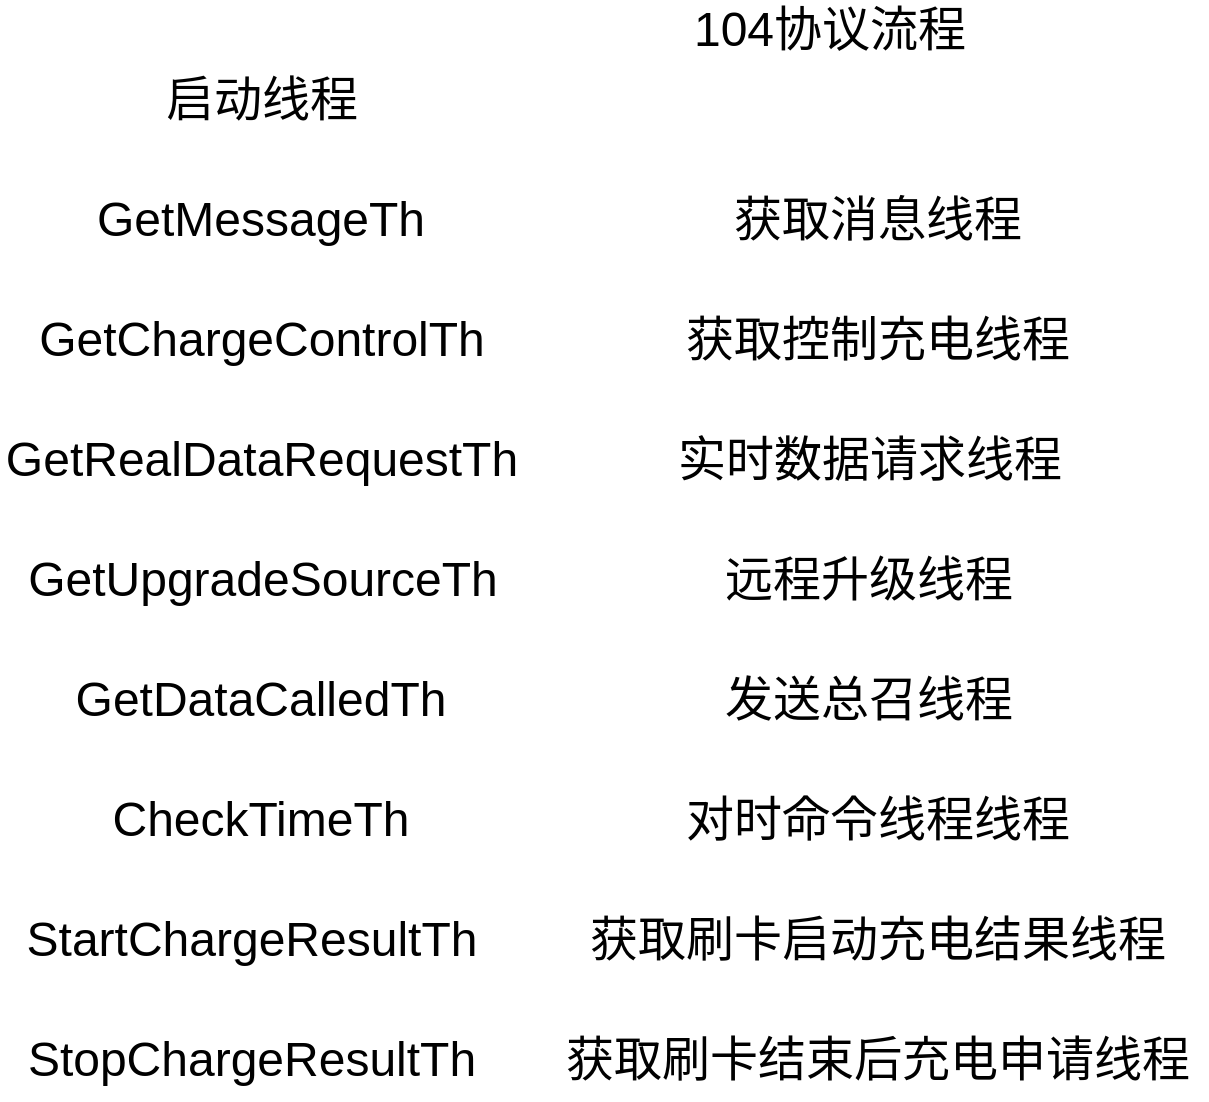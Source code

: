 <mxfile version="24.7.0" type="github">
  <diagram name="第 1 页" id="Mc44zrtlsKlzKyASbJJS">
    <mxGraphModel dx="1434" dy="746" grid="1" gridSize="10" guides="1" tooltips="1" connect="1" arrows="1" fold="1" page="1" pageScale="1" pageWidth="827" pageHeight="1169" math="0" shadow="0">
      <root>
        <mxCell id="0" />
        <mxCell id="1" parent="0" />
        <mxCell id="_gwDfWsH738DIbGEGJ0N-1" value="&lt;font style=&quot;font-size: 24px;&quot;&gt;104协议流程&lt;/font&gt;" style="text;html=1;align=center;verticalAlign=middle;whiteSpace=wrap;rounded=0;" parent="1" vertex="1">
          <mxGeometry x="344" y="10" width="140" height="30" as="geometry" />
        </mxCell>
        <mxCell id="w5WDI5QlIvCnCn-2sEUz-1" value="&lt;font style=&quot;font-size: 24px;&quot;&gt;启动线程&lt;/font&gt;" style="text;html=1;align=center;verticalAlign=middle;whiteSpace=wrap;rounded=0;" vertex="1" parent="1">
          <mxGeometry x="80.01" y="40" width="100" height="40" as="geometry" />
        </mxCell>
        <mxCell id="w5WDI5QlIvCnCn-2sEUz-2" value="&lt;font style=&quot;font-size: 24px;&quot;&gt;GetMessageTh&lt;/font&gt;" style="text;html=1;align=center;verticalAlign=middle;whiteSpace=wrap;rounded=0;" vertex="1" parent="1">
          <mxGeometry x="42.49" y="100" width="175" height="40" as="geometry" />
        </mxCell>
        <mxCell id="w5WDI5QlIvCnCn-2sEUz-23" value="&lt;font style=&quot;font-size: 24px;&quot;&gt;获取消息线程&lt;/font&gt;" style="text;html=1;align=center;verticalAlign=middle;whiteSpace=wrap;rounded=0;" vertex="1" parent="1">
          <mxGeometry x="357.5" y="100" width="160" height="40" as="geometry" />
        </mxCell>
        <mxCell id="w5WDI5QlIvCnCn-2sEUz-25" value="&lt;font style=&quot;font-size: 24px;&quot;&gt;GetChargeControlTh&lt;/font&gt;" style="text;html=1;align=center;verticalAlign=middle;whiteSpace=wrap;rounded=0;" vertex="1" parent="1">
          <mxGeometry x="15.01" y="160" width="230" height="40" as="geometry" />
        </mxCell>
        <mxCell id="w5WDI5QlIvCnCn-2sEUz-26" value="&lt;font style=&quot;font-size: 24px;&quot;&gt;获取控制充电线程&lt;/font&gt;" style="text;html=1;align=center;verticalAlign=middle;whiteSpace=wrap;rounded=0;" vertex="1" parent="1">
          <mxGeometry x="337.5" y="160" width="200" height="40" as="geometry" />
        </mxCell>
        <mxCell id="w5WDI5QlIvCnCn-2sEUz-27" value="&lt;font style=&quot;font-size: 24px;&quot;&gt;GetRealDataRequestTh&lt;/font&gt;" style="text;html=1;align=center;verticalAlign=middle;whiteSpace=wrap;rounded=0;" vertex="1" parent="1">
          <mxGeometry x="-0.01" y="220" width="260" height="40" as="geometry" />
        </mxCell>
        <mxCell id="w5WDI5QlIvCnCn-2sEUz-28" value="&lt;font style=&quot;font-size: 24px;&quot;&gt;实时数据请求线程&lt;/font&gt;" style="text;html=1;align=center;verticalAlign=middle;whiteSpace=wrap;rounded=0;" vertex="1" parent="1">
          <mxGeometry x="328.75" y="220" width="210" height="40" as="geometry" />
        </mxCell>
        <mxCell id="w5WDI5QlIvCnCn-2sEUz-29" value="&lt;font style=&quot;font-size: 24px;&quot;&gt;GetUpgradeSourceTh&lt;/font&gt;" style="text;html=1;align=center;verticalAlign=middle;whiteSpace=wrap;rounded=0;" vertex="1" parent="1">
          <mxGeometry x="10.63" y="280" width="238.75" height="40" as="geometry" />
        </mxCell>
        <mxCell id="w5WDI5QlIvCnCn-2sEUz-30" value="&lt;font style=&quot;font-size: 24px;&quot;&gt;远程升级线程&lt;/font&gt;" style="text;html=1;align=center;verticalAlign=middle;whiteSpace=wrap;rounded=0;" vertex="1" parent="1">
          <mxGeometry x="356.25" y="280" width="155" height="40" as="geometry" />
        </mxCell>
        <mxCell id="w5WDI5QlIvCnCn-2sEUz-33" value="&lt;font style=&quot;font-size: 24px;&quot;&gt;GetDataCalledTh&lt;/font&gt;" style="text;html=1;align=center;verticalAlign=middle;whiteSpace=wrap;rounded=0;" vertex="1" parent="1">
          <mxGeometry x="30.31" y="340" width="199.37" height="40" as="geometry" />
        </mxCell>
        <mxCell id="w5WDI5QlIvCnCn-2sEUz-34" value="&lt;font style=&quot;font-size: 24px;&quot;&gt;发送总召&lt;/font&gt;&lt;span style=&quot;font-size: 24px; background-color: initial;&quot;&gt;线程&lt;/span&gt;" style="text;html=1;align=center;verticalAlign=middle;whiteSpace=wrap;rounded=0;" vertex="1" parent="1">
          <mxGeometry x="356.25" y="340" width="155" height="40" as="geometry" />
        </mxCell>
        <mxCell id="w5WDI5QlIvCnCn-2sEUz-35" value="&lt;font style=&quot;font-size: 24px;&quot;&gt;CheckTimeTh&lt;/font&gt;" style="text;html=1;align=center;verticalAlign=middle;whiteSpace=wrap;rounded=0;" vertex="1" parent="1">
          <mxGeometry x="30.33" y="400" width="199.37" height="40" as="geometry" />
        </mxCell>
        <mxCell id="w5WDI5QlIvCnCn-2sEUz-36" value="&lt;span style=&quot;font-size: 24px; background-color: initial;&quot;&gt;对时命令线程线程&lt;/span&gt;" style="text;html=1;align=center;verticalAlign=middle;whiteSpace=wrap;rounded=0;" vertex="1" parent="1">
          <mxGeometry x="333.75" y="400" width="207.5" height="40" as="geometry" />
        </mxCell>
        <mxCell id="w5WDI5QlIvCnCn-2sEUz-38" value="&lt;font style=&quot;font-size: 24px;&quot;&gt;StartChargeResultTh&lt;/font&gt;" style="text;html=1;align=center;verticalAlign=middle;whiteSpace=wrap;rounded=0;" vertex="1" parent="1">
          <mxGeometry x="5.16" y="460" width="239.69" height="40" as="geometry" />
        </mxCell>
        <mxCell id="w5WDI5QlIvCnCn-2sEUz-39" value="&lt;font style=&quot;font-size: 24px;&quot;&gt;StopChargeResultTh&lt;/font&gt;" style="text;html=1;align=center;verticalAlign=middle;whiteSpace=wrap;rounded=0;" vertex="1" parent="1">
          <mxGeometry x="10.17" y="520" width="229.67" height="40" as="geometry" />
        </mxCell>
        <mxCell id="w5WDI5QlIvCnCn-2sEUz-40" value="&lt;span style=&quot;font-size: 24px;&quot;&gt;获取刷卡启动充电结果线程&lt;/span&gt;" style="text;html=1;align=center;verticalAlign=middle;whiteSpace=wrap;rounded=0;" vertex="1" parent="1">
          <mxGeometry x="290.63" y="460" width="293.75" height="40" as="geometry" />
        </mxCell>
        <mxCell id="w5WDI5QlIvCnCn-2sEUz-41" value="&lt;span style=&quot;font-size: 24px; background-color: initial;&quot;&gt;获取刷卡结束后充电申请线程&lt;/span&gt;" style="text;html=1;align=center;verticalAlign=middle;whiteSpace=wrap;rounded=0;" vertex="1" parent="1">
          <mxGeometry x="272.63" y="520" width="329.75" height="40" as="geometry" />
        </mxCell>
      </root>
    </mxGraphModel>
  </diagram>
</mxfile>
